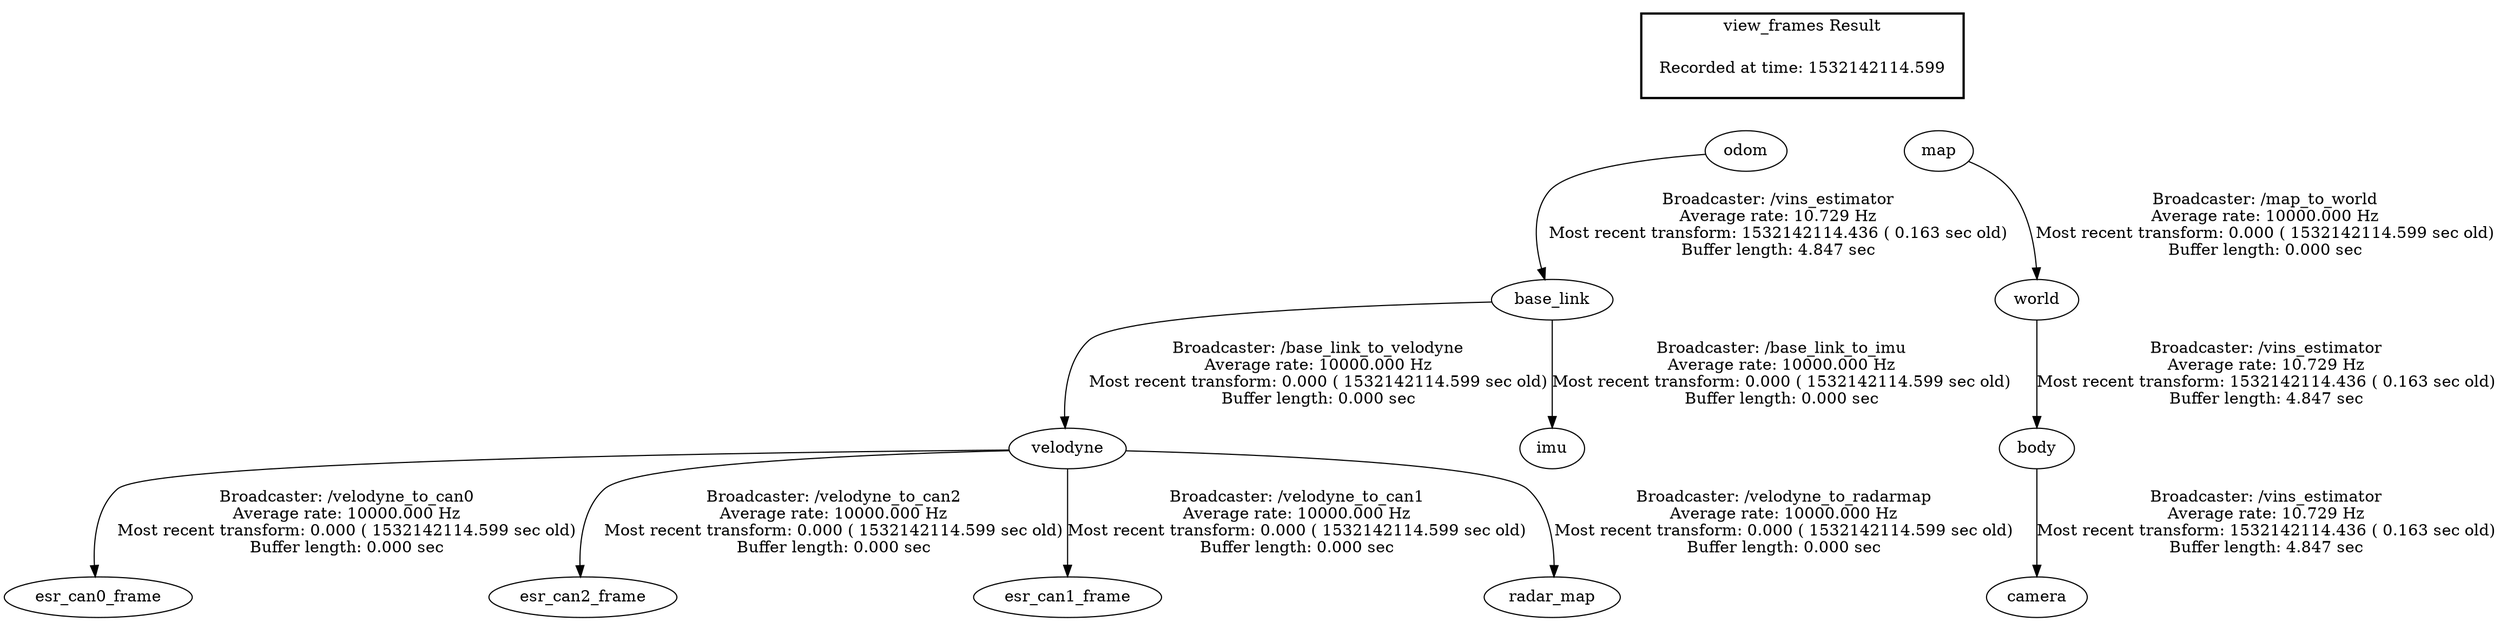 digraph G {
"base_link" -> "velodyne"[label="Broadcaster: /base_link_to_velodyne\nAverage rate: 10000.000 Hz\nMost recent transform: 0.000 ( 1532142114.599 sec old)\nBuffer length: 0.000 sec\n"];
"odom" -> "base_link"[label="Broadcaster: /vins_estimator\nAverage rate: 10.729 Hz\nMost recent transform: 1532142114.436 ( 0.163 sec old)\nBuffer length: 4.847 sec\n"];
"velodyne" -> "esr_can0_frame"[label="Broadcaster: /velodyne_to_can0\nAverage rate: 10000.000 Hz\nMost recent transform: 0.000 ( 1532142114.599 sec old)\nBuffer length: 0.000 sec\n"];
"map" -> "world"[label="Broadcaster: /map_to_world\nAverage rate: 10000.000 Hz\nMost recent transform: 0.000 ( 1532142114.599 sec old)\nBuffer length: 0.000 sec\n"];
"velodyne" -> "esr_can2_frame"[label="Broadcaster: /velodyne_to_can2\nAverage rate: 10000.000 Hz\nMost recent transform: 0.000 ( 1532142114.599 sec old)\nBuffer length: 0.000 sec\n"];
"velodyne" -> "esr_can1_frame"[label="Broadcaster: /velodyne_to_can1\nAverage rate: 10000.000 Hz\nMost recent transform: 0.000 ( 1532142114.599 sec old)\nBuffer length: 0.000 sec\n"];
"velodyne" -> "radar_map"[label="Broadcaster: /velodyne_to_radarmap\nAverage rate: 10000.000 Hz\nMost recent transform: 0.000 ( 1532142114.599 sec old)\nBuffer length: 0.000 sec\n"];
"base_link" -> "imu"[label="Broadcaster: /base_link_to_imu\nAverage rate: 10000.000 Hz\nMost recent transform: 0.000 ( 1532142114.599 sec old)\nBuffer length: 0.000 sec\n"];
"world" -> "body"[label="Broadcaster: /vins_estimator\nAverage rate: 10.729 Hz\nMost recent transform: 1532142114.436 ( 0.163 sec old)\nBuffer length: 4.847 sec\n"];
"body" -> "camera"[label="Broadcaster: /vins_estimator\nAverage rate: 10.729 Hz\nMost recent transform: 1532142114.436 ( 0.163 sec old)\nBuffer length: 4.847 sec\n"];
edge [style=invis];
 subgraph cluster_legend { style=bold; color=black; label ="view_frames Result";
"Recorded at time: 1532142114.599"[ shape=plaintext ] ;
 }->"map";
edge [style=invis];
 subgraph cluster_legend { style=bold; color=black; label ="view_frames Result";
"Recorded at time: 1532142114.599"[ shape=plaintext ] ;
 }->"odom";
}